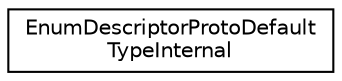 digraph "类继承关系图"
{
 // LATEX_PDF_SIZE
  edge [fontname="Helvetica",fontsize="10",labelfontname="Helvetica",labelfontsize="10"];
  node [fontname="Helvetica",fontsize="10",shape=record];
  rankdir="LR";
  Node0 [label="EnumDescriptorProtoDefault\lTypeInternal",height=0.2,width=0.4,color="black", fillcolor="white", style="filled",URL="$structEnumDescriptorProtoDefaultTypeInternal.html",tooltip=" "];
}
